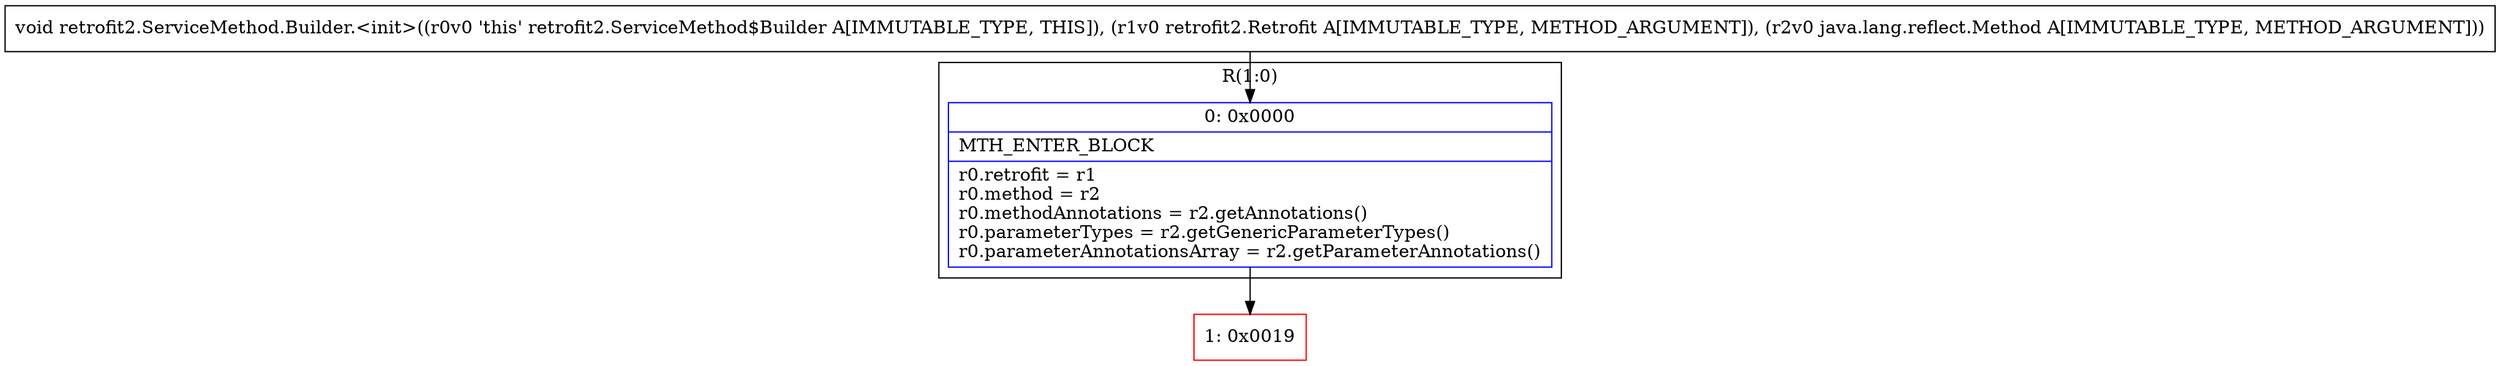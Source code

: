 digraph "CFG forretrofit2.ServiceMethod.Builder.\<init\>(Lretrofit2\/Retrofit;Ljava\/lang\/reflect\/Method;)V" {
subgraph cluster_Region_238115055 {
label = "R(1:0)";
node [shape=record,color=blue];
Node_0 [shape=record,label="{0\:\ 0x0000|MTH_ENTER_BLOCK\l|r0.retrofit = r1\lr0.method = r2\lr0.methodAnnotations = r2.getAnnotations()\lr0.parameterTypes = r2.getGenericParameterTypes()\lr0.parameterAnnotationsArray = r2.getParameterAnnotations()\l}"];
}
Node_1 [shape=record,color=red,label="{1\:\ 0x0019}"];
MethodNode[shape=record,label="{void retrofit2.ServiceMethod.Builder.\<init\>((r0v0 'this' retrofit2.ServiceMethod$Builder A[IMMUTABLE_TYPE, THIS]), (r1v0 retrofit2.Retrofit A[IMMUTABLE_TYPE, METHOD_ARGUMENT]), (r2v0 java.lang.reflect.Method A[IMMUTABLE_TYPE, METHOD_ARGUMENT])) }"];
MethodNode -> Node_0;
Node_0 -> Node_1;
}

